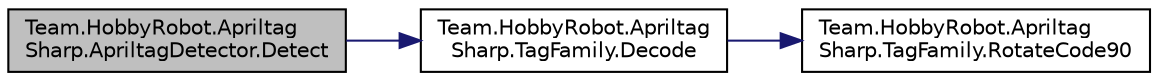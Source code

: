 digraph "Team.HobbyRobot.ApriltagSharp.ApriltagDetector.Detect"
{
 // LATEX_PDF_SIZE
  edge [fontname="Helvetica",fontsize="10",labelfontname="Helvetica",labelfontsize="10"];
  node [fontname="Helvetica",fontsize="10",shape=record];
  rankdir="LR";
  Node1 [label="Team.HobbyRobot.Apriltag\lSharp.ApriltagDetector.Detect",height=0.2,width=0.4,color="black", fillcolor="grey75", style="filled", fontcolor="black",tooltip="Detect tags in one frame"];
  Node1 -> Node2 [color="midnightblue",fontsize="10",style="solid",fontname="Helvetica"];
  Node2 [label="Team.HobbyRobot.Apriltag\lSharp.TagFamily.Decode",height=0.2,width=0.4,color="black", fillcolor="white", style="filled",URL="$class_team_1_1_hobby_robot_1_1_apriltag_sharp_1_1_tag_family.html#ab6db55d4dab37d08b3ffb1edd2411a20",tooltip="Create an instance of Apriltag from detectd code"];
  Node2 -> Node3 [color="midnightblue",fontsize="10",style="solid",fontname="Helvetica"];
  Node3 [label="Team.HobbyRobot.Apriltag\lSharp.TagFamily.RotateCode90",height=0.2,width=0.4,color="black", fillcolor="white", style="filled",URL="$class_team_1_1_hobby_robot_1_1_apriltag_sharp_1_1_tag_family.html#a425ec6b42b50bfcfdb7d1ca647faccf6",tooltip="Rotate the current binary code by 90°"];
}
